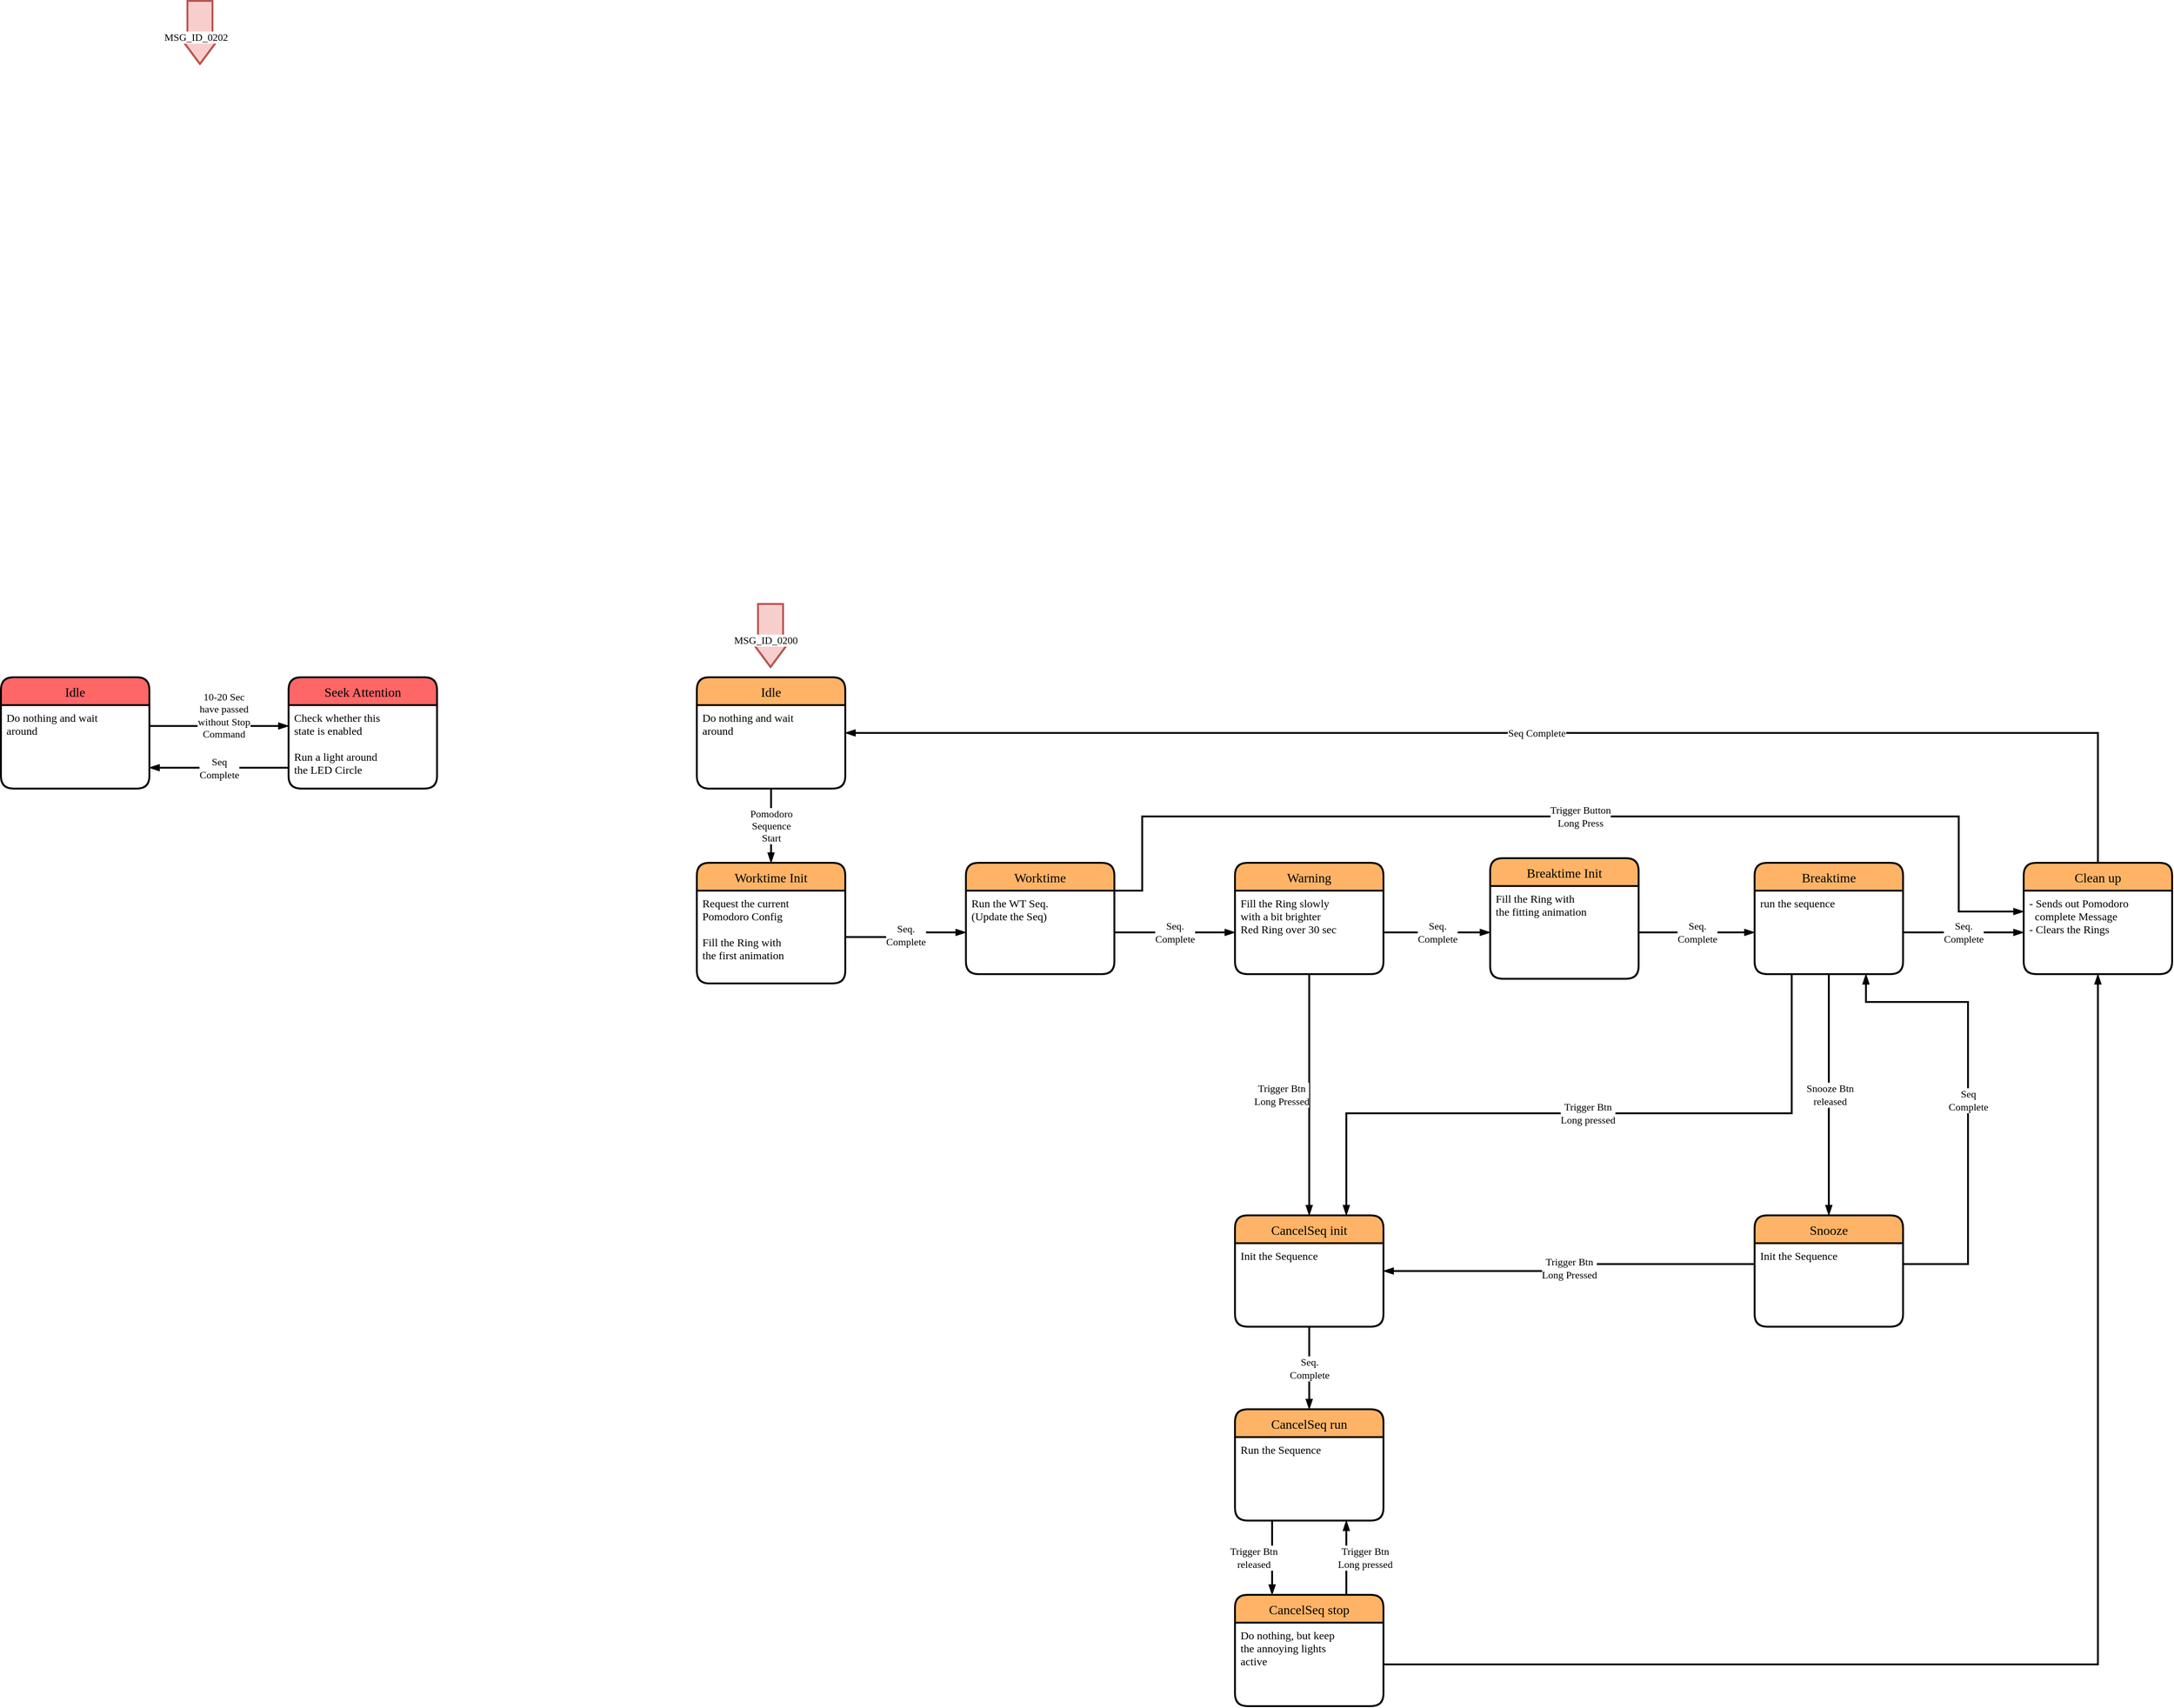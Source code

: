<mxfile version="20.8.16" type="device"><diagram name="Seite-1" id="2IJiOVnyoBfjQvBj882I"><mxGraphModel dx="2873" dy="1734" grid="1" gridSize="10" guides="1" tooltips="1" connect="1" arrows="1" fold="1" page="1" pageScale="1" pageWidth="4681" pageHeight="3300" math="0" shadow="0"><root><mxCell id="0"/><mxCell id="1" parent="0"/><mxCell id="6LJ59j6_0VAXP_qDIrdq-6" value="Worktime Init" style="swimlane;childLayout=stackLayout;horizontal=1;startSize=30;horizontalStack=0;rounded=1;fontSize=14;fontStyle=0;strokeWidth=2;resizeParent=0;resizeLast=1;shadow=0;dashed=0;align=center;fontFamily=Roboto Mono;fontSource=https%3A%2F%2Ffonts.googleapis.com%2Fcss%3Ffamily%3DRoboto%2BMono;fillColor=#FFB366;" parent="1" vertex="1"><mxGeometry x="1750" y="1490" width="160" height="130" as="geometry"/></mxCell><mxCell id="6LJ59j6_0VAXP_qDIrdq-7" value="Request the current&#10;Pomodoro Config&#10;&#10;Fill the Ring with &#10;the first animation" style="align=left;strokeColor=none;fillColor=none;spacingLeft=4;fontSize=12;verticalAlign=top;resizable=0;rotatable=0;part=1;strokeWidth=2;fontFamily=Roboto Mono;fontSource=https%3A%2F%2Ffonts.googleapis.com%2Fcss%3Ffamily%3DRoboto%2BMono;" parent="6LJ59j6_0VAXP_qDIrdq-6" vertex="1"><mxGeometry y="30" width="160" height="100" as="geometry"/></mxCell><mxCell id="6LJ59j6_0VAXP_qDIrdq-8" value="Worktime" style="swimlane;childLayout=stackLayout;horizontal=1;startSize=30;horizontalStack=0;rounded=1;fontSize=14;fontStyle=0;strokeWidth=2;resizeParent=0;resizeLast=1;shadow=0;dashed=0;align=center;fontFamily=Roboto Mono;fontSource=https%3A%2F%2Ffonts.googleapis.com%2Fcss%3Ffamily%3DRoboto%2BMono;fillColor=#FFB366;" parent="1" vertex="1"><mxGeometry x="2040" y="1490" width="160" height="120" as="geometry"/></mxCell><mxCell id="6LJ59j6_0VAXP_qDIrdq-9" value="Run the WT Seq. &#10;(Update the Seq)" style="align=left;strokeColor=none;fillColor=none;spacingLeft=4;fontSize=12;verticalAlign=top;resizable=0;rotatable=0;part=1;strokeWidth=2;fontFamily=Roboto Mono;fontSource=https%3A%2F%2Ffonts.googleapis.com%2Fcss%3Ffamily%3DRoboto%2BMono;" parent="6LJ59j6_0VAXP_qDIrdq-8" vertex="1"><mxGeometry y="30" width="160" height="90" as="geometry"/></mxCell><mxCell id="6LJ59j6_0VAXP_qDIrdq-10" value="Seq.&lt;br&gt;Complete" style="edgeStyle=orthogonalEdgeStyle;rounded=0;orthogonalLoop=1;jettySize=auto;html=1;exitX=1;exitY=0.5;exitDx=0;exitDy=0;entryX=0;entryY=0.5;entryDx=0;entryDy=0;fontFamily=Roboto Mono;fontSource=https%3A%2F%2Ffonts.googleapis.com%2Fcss%3Ffamily%3DRoboto%2BMono;endArrow=blockThin;endFill=1;strokeWidth=2;" parent="1" source="6LJ59j6_0VAXP_qDIrdq-7" target="6LJ59j6_0VAXP_qDIrdq-9" edge="1"><mxGeometry relative="1" as="geometry"/></mxCell><mxCell id="6AlLhHMnHzqzTK0IQsjn-22" value="Trigger Btn&lt;br&gt;Long Pressed" style="edgeStyle=orthogonalEdgeStyle;shape=connector;rounded=0;orthogonalLoop=1;jettySize=auto;html=1;exitX=0.5;exitY=1;exitDx=0;exitDy=0;entryX=0.5;entryY=0;entryDx=0;entryDy=0;labelBackgroundColor=default;strokeColor=default;strokeWidth=2;fontFamily=Roboto Mono;fontSource=https%3A%2F%2Ffonts.googleapis.com%2Fcss%3Ffamily%3DRoboto%2BMono;fontSize=11;fontColor=#000000;endArrow=blockThin;endFill=1;" edge="1" parent="1" source="6LJ59j6_0VAXP_qDIrdq-13" target="6AlLhHMnHzqzTK0IQsjn-4"><mxGeometry y="-30" relative="1" as="geometry"><mxPoint as="offset"/></mxGeometry></mxCell><mxCell id="6LJ59j6_0VAXP_qDIrdq-13" value="Warning" style="swimlane;childLayout=stackLayout;horizontal=1;startSize=30;horizontalStack=0;rounded=1;fontSize=14;fontStyle=0;strokeWidth=2;resizeParent=0;resizeLast=1;shadow=0;dashed=0;align=center;fontFamily=Roboto Mono;fontSource=https%3A%2F%2Ffonts.googleapis.com%2Fcss%3Ffamily%3DRoboto%2BMono;fillColor=#FFB366;fontColor=#000000;" parent="1" vertex="1"><mxGeometry x="2330" y="1490" width="160" height="120" as="geometry"/></mxCell><mxCell id="6LJ59j6_0VAXP_qDIrdq-14" value="Fill the Ring slowly&#10;with a bit brighter &#10;Red Ring over 30 sec" style="align=left;strokeColor=none;fillColor=none;spacingLeft=4;fontSize=12;verticalAlign=top;resizable=0;rotatable=0;part=1;strokeWidth=2;fontFamily=Roboto Mono;fontSource=https%3A%2F%2Ffonts.googleapis.com%2Fcss%3Ffamily%3DRoboto%2BMono;" parent="6LJ59j6_0VAXP_qDIrdq-13" vertex="1"><mxGeometry y="30" width="160" height="90" as="geometry"/></mxCell><mxCell id="6LJ59j6_0VAXP_qDIrdq-15" value="Breaktime" style="swimlane;childLayout=stackLayout;horizontal=1;startSize=30;horizontalStack=0;rounded=1;fontSize=14;fontStyle=0;strokeWidth=2;resizeParent=0;resizeLast=1;shadow=0;dashed=0;align=center;fontFamily=Roboto Mono;fontSource=https%3A%2F%2Ffonts.googleapis.com%2Fcss%3Ffamily%3DRoboto%2BMono;fillColor=#FFB366;fontColor=#000000;" parent="1" vertex="1"><mxGeometry x="2890" y="1490" width="160" height="120" as="geometry"/></mxCell><mxCell id="6LJ59j6_0VAXP_qDIrdq-16" value="run the sequence" style="align=left;strokeColor=none;fillColor=none;spacingLeft=4;fontSize=12;verticalAlign=top;resizable=0;rotatable=0;part=1;strokeWidth=2;fontFamily=Roboto Mono;fontSource=https%3A%2F%2Ffonts.googleapis.com%2Fcss%3Ffamily%3DRoboto%2BMono;" parent="6LJ59j6_0VAXP_qDIrdq-15" vertex="1"><mxGeometry y="30" width="160" height="90" as="geometry"/></mxCell><mxCell id="6LJ59j6_0VAXP_qDIrdq-17" value="Seq.&lt;br style=&quot;border-color: var(--border-color);&quot;&gt;Complete" style="edgeStyle=orthogonalEdgeStyle;rounded=0;orthogonalLoop=1;jettySize=auto;html=1;exitX=1;exitY=0.5;exitDx=0;exitDy=0;entryX=0;entryY=0.5;entryDx=0;entryDy=0;strokeWidth=2;fontFamily=Roboto Mono;fontSource=https%3A%2F%2Ffonts.googleapis.com%2Fcss%3Ffamily%3DRoboto%2BMono;endArrow=blockThin;endFill=1;" parent="1" source="6LJ59j6_0VAXP_qDIrdq-9" target="6LJ59j6_0VAXP_qDIrdq-14" edge="1"><mxGeometry relative="1" as="geometry"/></mxCell><mxCell id="6LJ59j6_0VAXP_qDIrdq-19" value="Idle" style="swimlane;childLayout=stackLayout;horizontal=1;startSize=30;horizontalStack=0;rounded=1;fontSize=14;fontStyle=0;strokeWidth=2;resizeParent=0;resizeLast=1;shadow=0;dashed=0;align=center;fontFamily=Roboto Mono;fontSource=https%3A%2F%2Ffonts.googleapis.com%2Fcss%3Ffamily%3DRoboto%2BMono;fillColor=#FF6666;" parent="1" vertex="1"><mxGeometry x="1000" y="1290" width="160" height="120" as="geometry"/></mxCell><mxCell id="6LJ59j6_0VAXP_qDIrdq-20" value="Do nothing and wait &#10;around" style="align=left;strokeColor=none;fillColor=none;spacingLeft=4;fontSize=12;verticalAlign=top;resizable=0;rotatable=0;part=1;strokeWidth=2;fontFamily=Roboto Mono;fontSource=https%3A%2F%2Ffonts.googleapis.com%2Fcss%3Ffamily%3DRoboto%2BMono;" parent="6LJ59j6_0VAXP_qDIrdq-19" vertex="1"><mxGeometry y="30" width="160" height="90" as="geometry"/></mxCell><mxCell id="6LJ59j6_0VAXP_qDIrdq-47" value="Seek Attention" style="swimlane;childLayout=stackLayout;horizontal=1;startSize=30;horizontalStack=0;rounded=1;fontSize=14;fontStyle=0;strokeWidth=2;resizeParent=0;resizeLast=1;shadow=0;dashed=0;align=center;fontFamily=Roboto Mono;fontSource=https%3A%2F%2Ffonts.googleapis.com%2Fcss%3Ffamily%3DRoboto%2BMono;fillColor=#FF6666;" parent="1" vertex="1"><mxGeometry x="1310" y="1290" width="160" height="120" as="geometry"/></mxCell><mxCell id="6LJ59j6_0VAXP_qDIrdq-48" value="Check whether this &#10;state is enabled&#10;&#10;Run a light around &#10;the LED Circle " style="align=left;strokeColor=none;fillColor=none;spacingLeft=4;fontSize=12;verticalAlign=top;resizable=0;rotatable=0;part=1;strokeWidth=2;fontFamily=Roboto Mono;fontSource=https%3A%2F%2Ffonts.googleapis.com%2Fcss%3Ffamily%3DRoboto%2BMono;" parent="6LJ59j6_0VAXP_qDIrdq-47" vertex="1"><mxGeometry y="30" width="160" height="90" as="geometry"/></mxCell><mxCell id="rV1hhayW_MfADGlT2KKT-3" value="Idle" style="swimlane;childLayout=stackLayout;horizontal=1;startSize=30;horizontalStack=0;rounded=1;fontSize=14;fontStyle=0;strokeWidth=2;resizeParent=0;resizeLast=1;shadow=0;dashed=0;align=center;fontFamily=Roboto Mono;fontSource=https%3A%2F%2Ffonts.googleapis.com%2Fcss%3Ffamily%3DRoboto%2BMono;fillColor=#FFB366;" parent="1" vertex="1"><mxGeometry x="1750" y="1290" width="160" height="120" as="geometry"/></mxCell><mxCell id="rV1hhayW_MfADGlT2KKT-4" value="Do nothing and wait&#10;around" style="align=left;strokeColor=none;fillColor=none;spacingLeft=4;fontSize=12;verticalAlign=top;resizable=0;rotatable=0;part=1;strokeWidth=2;fontFamily=Roboto Mono;fontSource=https%3A%2F%2Ffonts.googleapis.com%2Fcss%3Ffamily%3DRoboto%2BMono;" parent="rV1hhayW_MfADGlT2KKT-3" vertex="1"><mxGeometry y="30" width="160" height="90" as="geometry"/></mxCell><mxCell id="KNIJWI0uqyzD8HFC5my6-9" value="MSG_ID_0202" style="shape=flexArrow;endArrow=classic;html=1;rounded=0;labelBackgroundColor=default;strokeColor=#b85450;strokeWidth=2;fontFamily=Roboto Mono;fontSource=https%3A%2F%2Ffonts.googleapis.com%2Fcss%3Ffamily%3DRoboto%2BMono;fontSize=11;fontColor=#000000;exitX=0.5;exitY=1;exitDx=0;exitDy=0;fillColor=#f8cecc;width=26;endSize=10.33;" parent="1" edge="1"><mxGeometry x="0.143" y="-5" width="50" height="50" relative="1" as="geometry"><mxPoint x="1214.5" y="560" as="sourcePoint"/><mxPoint x="1214.5" y="630" as="targetPoint"/><Array as="points"><mxPoint x="1214.5" y="590"/></Array><mxPoint as="offset"/></mxGeometry></mxCell><mxCell id="jNwDHDVUT0zQeA6nQcnl-13" value="Breaktime Init" style="swimlane;childLayout=stackLayout;horizontal=1;startSize=30;horizontalStack=0;rounded=1;fontSize=14;fontStyle=0;strokeWidth=2;resizeParent=0;resizeLast=1;shadow=0;dashed=0;align=center;fontFamily=Roboto Mono;fontSource=https%3A%2F%2Ffonts.googleapis.com%2Fcss%3Ffamily%3DRoboto%2BMono;fillColor=#FFB366;" parent="1" vertex="1"><mxGeometry x="2605" y="1485" width="160" height="130" as="geometry"/></mxCell><mxCell id="jNwDHDVUT0zQeA6nQcnl-14" value="Fill the Ring with &#10;the fitting animation" style="align=left;strokeColor=none;fillColor=none;spacingLeft=4;fontSize=12;verticalAlign=top;resizable=0;rotatable=0;part=1;strokeWidth=2;fontFamily=Roboto Mono;fontSource=https%3A%2F%2Ffonts.googleapis.com%2Fcss%3Ffamily%3DRoboto%2BMono;" parent="jNwDHDVUT0zQeA6nQcnl-13" vertex="1"><mxGeometry y="30" width="160" height="100" as="geometry"/></mxCell><mxCell id="jNwDHDVUT0zQeA6nQcnl-15" value="Seq.&lt;br style=&quot;border-color: var(--border-color);&quot;&gt;Complete" style="edgeStyle=orthogonalEdgeStyle;shape=connector;rounded=0;orthogonalLoop=1;jettySize=auto;html=1;exitX=1;exitY=0.5;exitDx=0;exitDy=0;entryX=0;entryY=0.5;entryDx=0;entryDy=0;labelBackgroundColor=default;strokeColor=default;strokeWidth=2;fontFamily=Roboto Mono;fontSource=https%3A%2F%2Ffonts.googleapis.com%2Fcss%3Ffamily%3DRoboto%2BMono;fontSize=11;fontColor=default;endArrow=blockThin;endFill=1;" parent="1" source="6LJ59j6_0VAXP_qDIrdq-14" target="jNwDHDVUT0zQeA6nQcnl-14" edge="1"><mxGeometry relative="1" as="geometry"/></mxCell><mxCell id="jNwDHDVUT0zQeA6nQcnl-18" value="Seq.&lt;br style=&quot;border-color: var(--border-color);&quot;&gt;Complete" style="edgeStyle=orthogonalEdgeStyle;shape=connector;rounded=0;orthogonalLoop=1;jettySize=auto;html=1;exitX=1;exitY=0.5;exitDx=0;exitDy=0;entryX=0;entryY=0.5;entryDx=0;entryDy=0;labelBackgroundColor=default;strokeColor=default;strokeWidth=2;fontFamily=Roboto Mono;fontSource=https%3A%2F%2Ffonts.googleapis.com%2Fcss%3Ffamily%3DRoboto%2BMono;fontSize=11;fontColor=default;endArrow=blockThin;endFill=1;" parent="1" source="jNwDHDVUT0zQeA6nQcnl-14" target="6LJ59j6_0VAXP_qDIrdq-16" edge="1"><mxGeometry relative="1" as="geometry"/></mxCell><mxCell id="jNwDHDVUT0zQeA6nQcnl-27" value="Pomodoro&lt;br&gt;Sequence&lt;br&gt;Start" style="edgeStyle=orthogonalEdgeStyle;shape=connector;rounded=0;orthogonalLoop=1;jettySize=auto;html=1;exitX=0.5;exitY=1;exitDx=0;exitDy=0;entryX=0.5;entryY=0;entryDx=0;entryDy=0;labelBackgroundColor=default;strokeColor=default;strokeWidth=2;fontFamily=Roboto Mono;fontSource=https%3A%2F%2Ffonts.googleapis.com%2Fcss%3Ffamily%3DRoboto%2BMono;fontSize=11;fontColor=default;endArrow=blockThin;endFill=1;" parent="1" source="rV1hhayW_MfADGlT2KKT-4" target="6LJ59j6_0VAXP_qDIrdq-6" edge="1"><mxGeometry relative="1" as="geometry"/></mxCell><mxCell id="Ba6NHjkC2j76u2P4TF05-7" value="MSG_ID_0200" style="shape=flexArrow;endArrow=classic;html=1;rounded=0;labelBackgroundColor=default;strokeColor=#b85450;strokeWidth=2;fontFamily=Roboto Mono;fontSource=https%3A%2F%2Ffonts.googleapis.com%2Fcss%3Ffamily%3DRoboto%2BMono;fontSize=11;fontColor=#000000;exitX=0.5;exitY=1;exitDx=0;exitDy=0;fillColor=#f8cecc;width=26;endSize=10.33;" parent="1" edge="1"><mxGeometry x="0.143" y="-5" width="50" height="50" relative="1" as="geometry"><mxPoint x="1829.44" y="1210" as="sourcePoint"/><mxPoint x="1829.44" y="1280.0" as="targetPoint"/><Array as="points"><mxPoint x="1829.44" y="1240.0"/></Array><mxPoint as="offset"/></mxGeometry></mxCell><mxCell id="bUqZ2SvOcB4gUFb9ykyH-3" value="Trigger Button &lt;br&gt;Long Press" style="edgeStyle=orthogonalEdgeStyle;shape=connector;rounded=0;orthogonalLoop=1;jettySize=auto;html=1;exitX=1;exitY=0;exitDx=0;exitDy=0;entryX=0;entryY=0.25;entryDx=0;entryDy=0;labelBackgroundColor=default;strokeColor=default;strokeWidth=2;fontFamily=Roboto Mono;fontSource=https%3A%2F%2Ffonts.googleapis.com%2Fcss%3Ffamily%3DRoboto%2BMono;fontSize=11;fontColor=default;endArrow=blockThin;endFill=1;" parent="1" source="6LJ59j6_0VAXP_qDIrdq-9" target="6AlLhHMnHzqzTK0IQsjn-28" edge="1"><mxGeometry relative="1" as="geometry"><Array as="points"><mxPoint x="2230" y="1520"/><mxPoint x="2230" y="1440"/><mxPoint x="3110" y="1440"/><mxPoint x="3110" y="1542"/></Array></mxGeometry></mxCell><mxCell id="6AlLhHMnHzqzTK0IQsjn-4" value="CancelSeq init" style="swimlane;childLayout=stackLayout;horizontal=1;startSize=30;horizontalStack=0;rounded=1;fontSize=14;fontStyle=0;strokeWidth=2;resizeParent=0;resizeLast=1;shadow=0;dashed=0;align=center;fontFamily=Roboto Mono;fontSource=https%3A%2F%2Ffonts.googleapis.com%2Fcss%3Ffamily%3DRoboto%2BMono;fillColor=#FFB366;" vertex="1" parent="1"><mxGeometry x="2330" y="1870" width="160" height="120" as="geometry"/></mxCell><mxCell id="6AlLhHMnHzqzTK0IQsjn-5" value="Init the Sequence" style="align=left;strokeColor=none;fillColor=none;spacingLeft=4;fontSize=12;verticalAlign=top;resizable=0;rotatable=0;part=1;strokeWidth=2;fontFamily=Roboto Mono;fontSource=https%3A%2F%2Ffonts.googleapis.com%2Fcss%3Ffamily%3DRoboto%2BMono;" vertex="1" parent="6AlLhHMnHzqzTK0IQsjn-4"><mxGeometry y="30" width="160" height="90" as="geometry"/></mxCell><mxCell id="6AlLhHMnHzqzTK0IQsjn-6" value="CancelSeq run" style="swimlane;childLayout=stackLayout;horizontal=1;startSize=30;horizontalStack=0;rounded=1;fontSize=14;fontStyle=0;strokeWidth=2;resizeParent=0;resizeLast=1;shadow=0;dashed=0;align=center;fontFamily=Roboto Mono;fontSource=https%3A%2F%2Ffonts.googleapis.com%2Fcss%3Ffamily%3DRoboto%2BMono;fillColor=#FFB366;" vertex="1" parent="1"><mxGeometry x="2330" y="2079" width="160" height="120" as="geometry"/></mxCell><mxCell id="6AlLhHMnHzqzTK0IQsjn-7" value="Run the Sequence" style="align=left;strokeColor=none;fillColor=none;spacingLeft=4;fontSize=12;verticalAlign=top;resizable=0;rotatable=0;part=1;strokeWidth=2;fontFamily=Roboto Mono;fontSource=https%3A%2F%2Ffonts.googleapis.com%2Fcss%3Ffamily%3DRoboto%2BMono;" vertex="1" parent="6AlLhHMnHzqzTK0IQsjn-6"><mxGeometry y="30" width="160" height="90" as="geometry"/></mxCell><mxCell id="6AlLhHMnHzqzTK0IQsjn-12" value="Trigger Btn&lt;br&gt;Long pressed" style="edgeStyle=orthogonalEdgeStyle;shape=connector;rounded=0;orthogonalLoop=1;jettySize=auto;html=1;exitX=0.75;exitY=0;exitDx=0;exitDy=0;entryX=0.75;entryY=1;entryDx=0;entryDy=0;labelBackgroundColor=default;strokeColor=default;strokeWidth=2;fontFamily=Roboto Mono;fontSource=https%3A%2F%2Ffonts.googleapis.com%2Fcss%3Ffamily%3DRoboto%2BMono;fontSize=11;fontColor=#000000;endArrow=blockThin;endFill=1;" edge="1" parent="1" source="6AlLhHMnHzqzTK0IQsjn-8" target="6AlLhHMnHzqzTK0IQsjn-7"><mxGeometry y="-20" relative="1" as="geometry"><Array as="points"><mxPoint x="2450" y="2239"/><mxPoint x="2450" y="2239"/></Array><mxPoint as="offset"/></mxGeometry></mxCell><mxCell id="6AlLhHMnHzqzTK0IQsjn-8" value="CancelSeq stop" style="swimlane;childLayout=stackLayout;horizontal=1;startSize=30;horizontalStack=0;rounded=1;fontSize=14;fontStyle=0;strokeWidth=2;resizeParent=0;resizeLast=1;shadow=0;dashed=0;align=center;fontFamily=Roboto Mono;fontSource=https%3A%2F%2Ffonts.googleapis.com%2Fcss%3Ffamily%3DRoboto%2BMono;fillColor=#FFB366;" vertex="1" parent="1"><mxGeometry x="2330" y="2279" width="160" height="120" as="geometry"/></mxCell><mxCell id="6AlLhHMnHzqzTK0IQsjn-9" value="Do nothing, but keep&#10;the annoying lights&#10;active" style="align=left;strokeColor=none;fillColor=none;spacingLeft=4;fontSize=12;verticalAlign=top;resizable=0;rotatable=0;part=1;strokeWidth=2;fontFamily=Roboto Mono;fontSource=https%3A%2F%2Ffonts.googleapis.com%2Fcss%3Ffamily%3DRoboto%2BMono;" vertex="1" parent="6AlLhHMnHzqzTK0IQsjn-8"><mxGeometry y="30" width="160" height="90" as="geometry"/></mxCell><mxCell id="6AlLhHMnHzqzTK0IQsjn-10" value="Seq.&lt;br&gt;Complete" style="edgeStyle=orthogonalEdgeStyle;shape=connector;rounded=0;orthogonalLoop=1;jettySize=auto;html=1;exitX=0.5;exitY=1;exitDx=0;exitDy=0;entryX=0.5;entryY=0;entryDx=0;entryDy=0;labelBackgroundColor=default;strokeColor=default;strokeWidth=2;fontFamily=Roboto Mono;fontSource=https%3A%2F%2Ffonts.googleapis.com%2Fcss%3Ffamily%3DRoboto%2BMono;fontSize=11;fontColor=#000000;endArrow=blockThin;endFill=1;" edge="1" parent="1" source="6AlLhHMnHzqzTK0IQsjn-5" target="6AlLhHMnHzqzTK0IQsjn-6"><mxGeometry relative="1" as="geometry"/></mxCell><mxCell id="6AlLhHMnHzqzTK0IQsjn-11" value="Trigger Btn&lt;br&gt;released" style="edgeStyle=orthogonalEdgeStyle;shape=connector;rounded=0;orthogonalLoop=1;jettySize=auto;html=1;exitX=0.25;exitY=1;exitDx=0;exitDy=0;entryX=0.25;entryY=0;entryDx=0;entryDy=0;labelBackgroundColor=default;strokeColor=default;strokeWidth=2;fontFamily=Roboto Mono;fontSource=https%3A%2F%2Ffonts.googleapis.com%2Fcss%3Ffamily%3DRoboto%2BMono;fontSize=11;fontColor=#000000;endArrow=blockThin;endFill=1;" edge="1" parent="1" source="6AlLhHMnHzqzTK0IQsjn-7" target="6AlLhHMnHzqzTK0IQsjn-8"><mxGeometry y="-20" relative="1" as="geometry"><mxPoint as="offset"/></mxGeometry></mxCell><mxCell id="6AlLhHMnHzqzTK0IQsjn-16" value="Snooze" style="swimlane;childLayout=stackLayout;horizontal=1;startSize=30;horizontalStack=0;rounded=1;fontSize=14;fontStyle=0;strokeWidth=2;resizeParent=0;resizeLast=1;shadow=0;dashed=0;align=center;fontFamily=Roboto Mono;fontSource=https%3A%2F%2Ffonts.googleapis.com%2Fcss%3Ffamily%3DRoboto%2BMono;fillColor=#FFB366;" vertex="1" parent="1"><mxGeometry x="2890" y="1870" width="160" height="120" as="geometry"/></mxCell><mxCell id="6AlLhHMnHzqzTK0IQsjn-17" value="Init the Sequence" style="align=left;strokeColor=none;fillColor=none;spacingLeft=4;fontSize=12;verticalAlign=top;resizable=0;rotatable=0;part=1;strokeWidth=2;fontFamily=Roboto Mono;fontSource=https%3A%2F%2Ffonts.googleapis.com%2Fcss%3Ffamily%3DRoboto%2BMono;" vertex="1" parent="6AlLhHMnHzqzTK0IQsjn-16"><mxGeometry y="30" width="160" height="90" as="geometry"/></mxCell><mxCell id="6AlLhHMnHzqzTK0IQsjn-18" value="Seq&lt;br&gt;Complete" style="edgeStyle=orthogonalEdgeStyle;shape=connector;rounded=0;orthogonalLoop=1;jettySize=auto;html=1;exitX=1;exitY=0.25;exitDx=0;exitDy=0;entryX=0.75;entryY=1;entryDx=0;entryDy=0;labelBackgroundColor=default;strokeColor=default;strokeWidth=2;fontFamily=Roboto Mono;fontSource=https%3A%2F%2Ffonts.googleapis.com%2Fcss%3Ffamily%3DRoboto%2BMono;fontSize=11;fontColor=#000000;endArrow=blockThin;endFill=1;" edge="1" parent="1" source="6AlLhHMnHzqzTK0IQsjn-17" target="6LJ59j6_0VAXP_qDIrdq-16"><mxGeometry relative="1" as="geometry"><Array as="points"><mxPoint x="3120" y="1922"/><mxPoint x="3120" y="1640"/><mxPoint x="3010" y="1640"/></Array></mxGeometry></mxCell><mxCell id="6AlLhHMnHzqzTK0IQsjn-20" value="Snooze Btn&lt;br&gt;released" style="edgeStyle=orthogonalEdgeStyle;shape=connector;rounded=0;orthogonalLoop=1;jettySize=auto;html=1;exitX=0.5;exitY=1;exitDx=0;exitDy=0;entryX=0.5;entryY=0;entryDx=0;entryDy=0;labelBackgroundColor=default;strokeColor=default;strokeWidth=2;fontFamily=Roboto Mono;fontSource=https%3A%2F%2Ffonts.googleapis.com%2Fcss%3Ffamily%3DRoboto%2BMono;fontSize=11;fontColor=#000000;endArrow=blockThin;endFill=1;" edge="1" parent="1" source="6LJ59j6_0VAXP_qDIrdq-16"><mxGeometry relative="1" as="geometry"><mxPoint x="2970" y="1870" as="targetPoint"/></mxGeometry></mxCell><mxCell id="6AlLhHMnHzqzTK0IQsjn-21" value="Trigger Btn&lt;br&gt;Long pressed" style="edgeStyle=orthogonalEdgeStyle;shape=connector;rounded=0;orthogonalLoop=1;jettySize=auto;html=1;exitX=0.25;exitY=1;exitDx=0;exitDy=0;entryX=0.75;entryY=0;entryDx=0;entryDy=0;labelBackgroundColor=default;strokeColor=default;strokeWidth=2;fontFamily=Roboto Mono;fontSource=https%3A%2F%2Ffonts.googleapis.com%2Fcss%3Ffamily%3DRoboto%2BMono;fontSize=11;fontColor=#000000;endArrow=blockThin;endFill=1;" edge="1" parent="1" source="6LJ59j6_0VAXP_qDIrdq-16" target="6AlLhHMnHzqzTK0IQsjn-4"><mxGeometry relative="1" as="geometry"><Array as="points"><mxPoint x="2930" y="1760"/><mxPoint x="2450" y="1760"/></Array></mxGeometry></mxCell><mxCell id="6AlLhHMnHzqzTK0IQsjn-24" value="10-20 Sec&lt;br&gt;have passed&lt;br&gt;without Stop&lt;br&gt;Command" style="edgeStyle=orthogonalEdgeStyle;shape=connector;rounded=0;orthogonalLoop=1;jettySize=auto;html=1;exitX=1;exitY=0.25;exitDx=0;exitDy=0;entryX=0;entryY=0.25;entryDx=0;entryDy=0;labelBackgroundColor=default;strokeColor=default;strokeWidth=2;fontFamily=Roboto Mono;fontSource=https%3A%2F%2Ffonts.googleapis.com%2Fcss%3Ffamily%3DRoboto%2BMono;fontSize=11;fontColor=#000000;endArrow=blockThin;endFill=1;" edge="1" parent="1" source="6LJ59j6_0VAXP_qDIrdq-20" target="6LJ59j6_0VAXP_qDIrdq-48"><mxGeometry x="0.067" y="13" relative="1" as="geometry"><mxPoint y="1" as="offset"/></mxGeometry></mxCell><mxCell id="6AlLhHMnHzqzTK0IQsjn-25" value="Seq&lt;br&gt;Complete" style="edgeStyle=orthogonalEdgeStyle;shape=connector;rounded=0;orthogonalLoop=1;jettySize=auto;html=1;exitX=0;exitY=0.75;exitDx=0;exitDy=0;entryX=1;entryY=0.75;entryDx=0;entryDy=0;labelBackgroundColor=default;strokeColor=default;strokeWidth=2;fontFamily=Roboto Mono;fontSource=https%3A%2F%2Ffonts.googleapis.com%2Fcss%3Ffamily%3DRoboto%2BMono;fontSize=11;fontColor=#000000;endArrow=blockThin;endFill=1;" edge="1" parent="1" source="6LJ59j6_0VAXP_qDIrdq-48" target="6LJ59j6_0VAXP_qDIrdq-20"><mxGeometry relative="1" as="geometry"/></mxCell><mxCell id="6AlLhHMnHzqzTK0IQsjn-26" value="Trigger Btn&lt;br&gt;Long Pressed" style="edgeStyle=orthogonalEdgeStyle;shape=connector;rounded=0;orthogonalLoop=1;jettySize=auto;html=1;exitX=0;exitY=0.25;exitDx=0;exitDy=0;entryX=1;entryY=0.5;entryDx=0;entryDy=0;labelBackgroundColor=default;strokeColor=default;strokeWidth=2;fontFamily=Roboto Mono;fontSource=https%3A%2F%2Ffonts.googleapis.com%2Fcss%3Ffamily%3DRoboto%2BMono;fontSize=11;fontColor=#000000;endArrow=blockThin;endFill=1;" edge="1" parent="1" source="6AlLhHMnHzqzTK0IQsjn-17" target="6AlLhHMnHzqzTK0IQsjn-4"><mxGeometry relative="1" as="geometry"><Array as="points"><mxPoint x="2690" y="1922"/><mxPoint x="2690" y="1930"/></Array></mxGeometry></mxCell><mxCell id="6AlLhHMnHzqzTK0IQsjn-31" value="Seq Complete" style="edgeStyle=orthogonalEdgeStyle;shape=connector;rounded=0;orthogonalLoop=1;jettySize=auto;html=1;exitX=0.5;exitY=0;exitDx=0;exitDy=0;entryX=1;entryY=0.5;entryDx=0;entryDy=0;labelBackgroundColor=default;strokeColor=default;strokeWidth=2;fontFamily=Roboto Mono;fontSource=https%3A%2F%2Ffonts.googleapis.com%2Fcss%3Ffamily%3DRoboto%2BMono;fontSize=11;fontColor=#000000;endArrow=blockThin;endFill=1;" edge="1" parent="1" source="6AlLhHMnHzqzTK0IQsjn-27" target="rV1hhayW_MfADGlT2KKT-3"><mxGeometry relative="1" as="geometry"/></mxCell><mxCell id="6AlLhHMnHzqzTK0IQsjn-27" value="Clean up" style="swimlane;childLayout=stackLayout;horizontal=1;startSize=30;horizontalStack=0;rounded=1;fontSize=14;fontStyle=0;strokeWidth=2;resizeParent=0;resizeLast=1;shadow=0;dashed=0;align=center;fontFamily=Roboto Mono;fontSource=https%3A%2F%2Ffonts.googleapis.com%2Fcss%3Ffamily%3DRoboto%2BMono;fillColor=#FFB366;fontColor=#000000;" vertex="1" parent="1"><mxGeometry x="3180" y="1490" width="160" height="120" as="geometry"/></mxCell><mxCell id="6AlLhHMnHzqzTK0IQsjn-28" value="- Sends out Pomodoro&#10;  complete Message&#10;- Clears the Rings" style="align=left;strokeColor=none;fillColor=none;spacingLeft=4;fontSize=12;verticalAlign=top;resizable=0;rotatable=0;part=1;strokeWidth=2;fontFamily=Roboto Mono;fontSource=https%3A%2F%2Ffonts.googleapis.com%2Fcss%3Ffamily%3DRoboto%2BMono;" vertex="1" parent="6AlLhHMnHzqzTK0IQsjn-27"><mxGeometry y="30" width="160" height="90" as="geometry"/></mxCell><mxCell id="6AlLhHMnHzqzTK0IQsjn-29" value="Seq.&lt;br&gt;Complete" style="edgeStyle=orthogonalEdgeStyle;shape=connector;rounded=0;orthogonalLoop=1;jettySize=auto;html=1;exitX=1;exitY=0.5;exitDx=0;exitDy=0;entryX=0;entryY=0.5;entryDx=0;entryDy=0;labelBackgroundColor=default;strokeColor=default;strokeWidth=2;fontFamily=Roboto Mono;fontSource=https%3A%2F%2Ffonts.googleapis.com%2Fcss%3Ffamily%3DRoboto%2BMono;fontSize=11;fontColor=#000000;endArrow=blockThin;endFill=1;" edge="1" parent="1" source="6LJ59j6_0VAXP_qDIrdq-16" target="6AlLhHMnHzqzTK0IQsjn-28"><mxGeometry relative="1" as="geometry"/></mxCell><mxCell id="6AlLhHMnHzqzTK0IQsjn-30" style="edgeStyle=orthogonalEdgeStyle;shape=connector;rounded=0;orthogonalLoop=1;jettySize=auto;html=1;exitX=1;exitY=0.5;exitDx=0;exitDy=0;entryX=0.5;entryY=1;entryDx=0;entryDy=0;labelBackgroundColor=default;strokeColor=default;strokeWidth=2;fontFamily=Roboto Mono;fontSource=https%3A%2F%2Ffonts.googleapis.com%2Fcss%3Ffamily%3DRoboto%2BMono;fontSize=11;fontColor=#000000;endArrow=blockThin;endFill=1;" edge="1" parent="1" source="6AlLhHMnHzqzTK0IQsjn-9" target="6AlLhHMnHzqzTK0IQsjn-28"><mxGeometry relative="1" as="geometry"/></mxCell></root></mxGraphModel></diagram></mxfile>